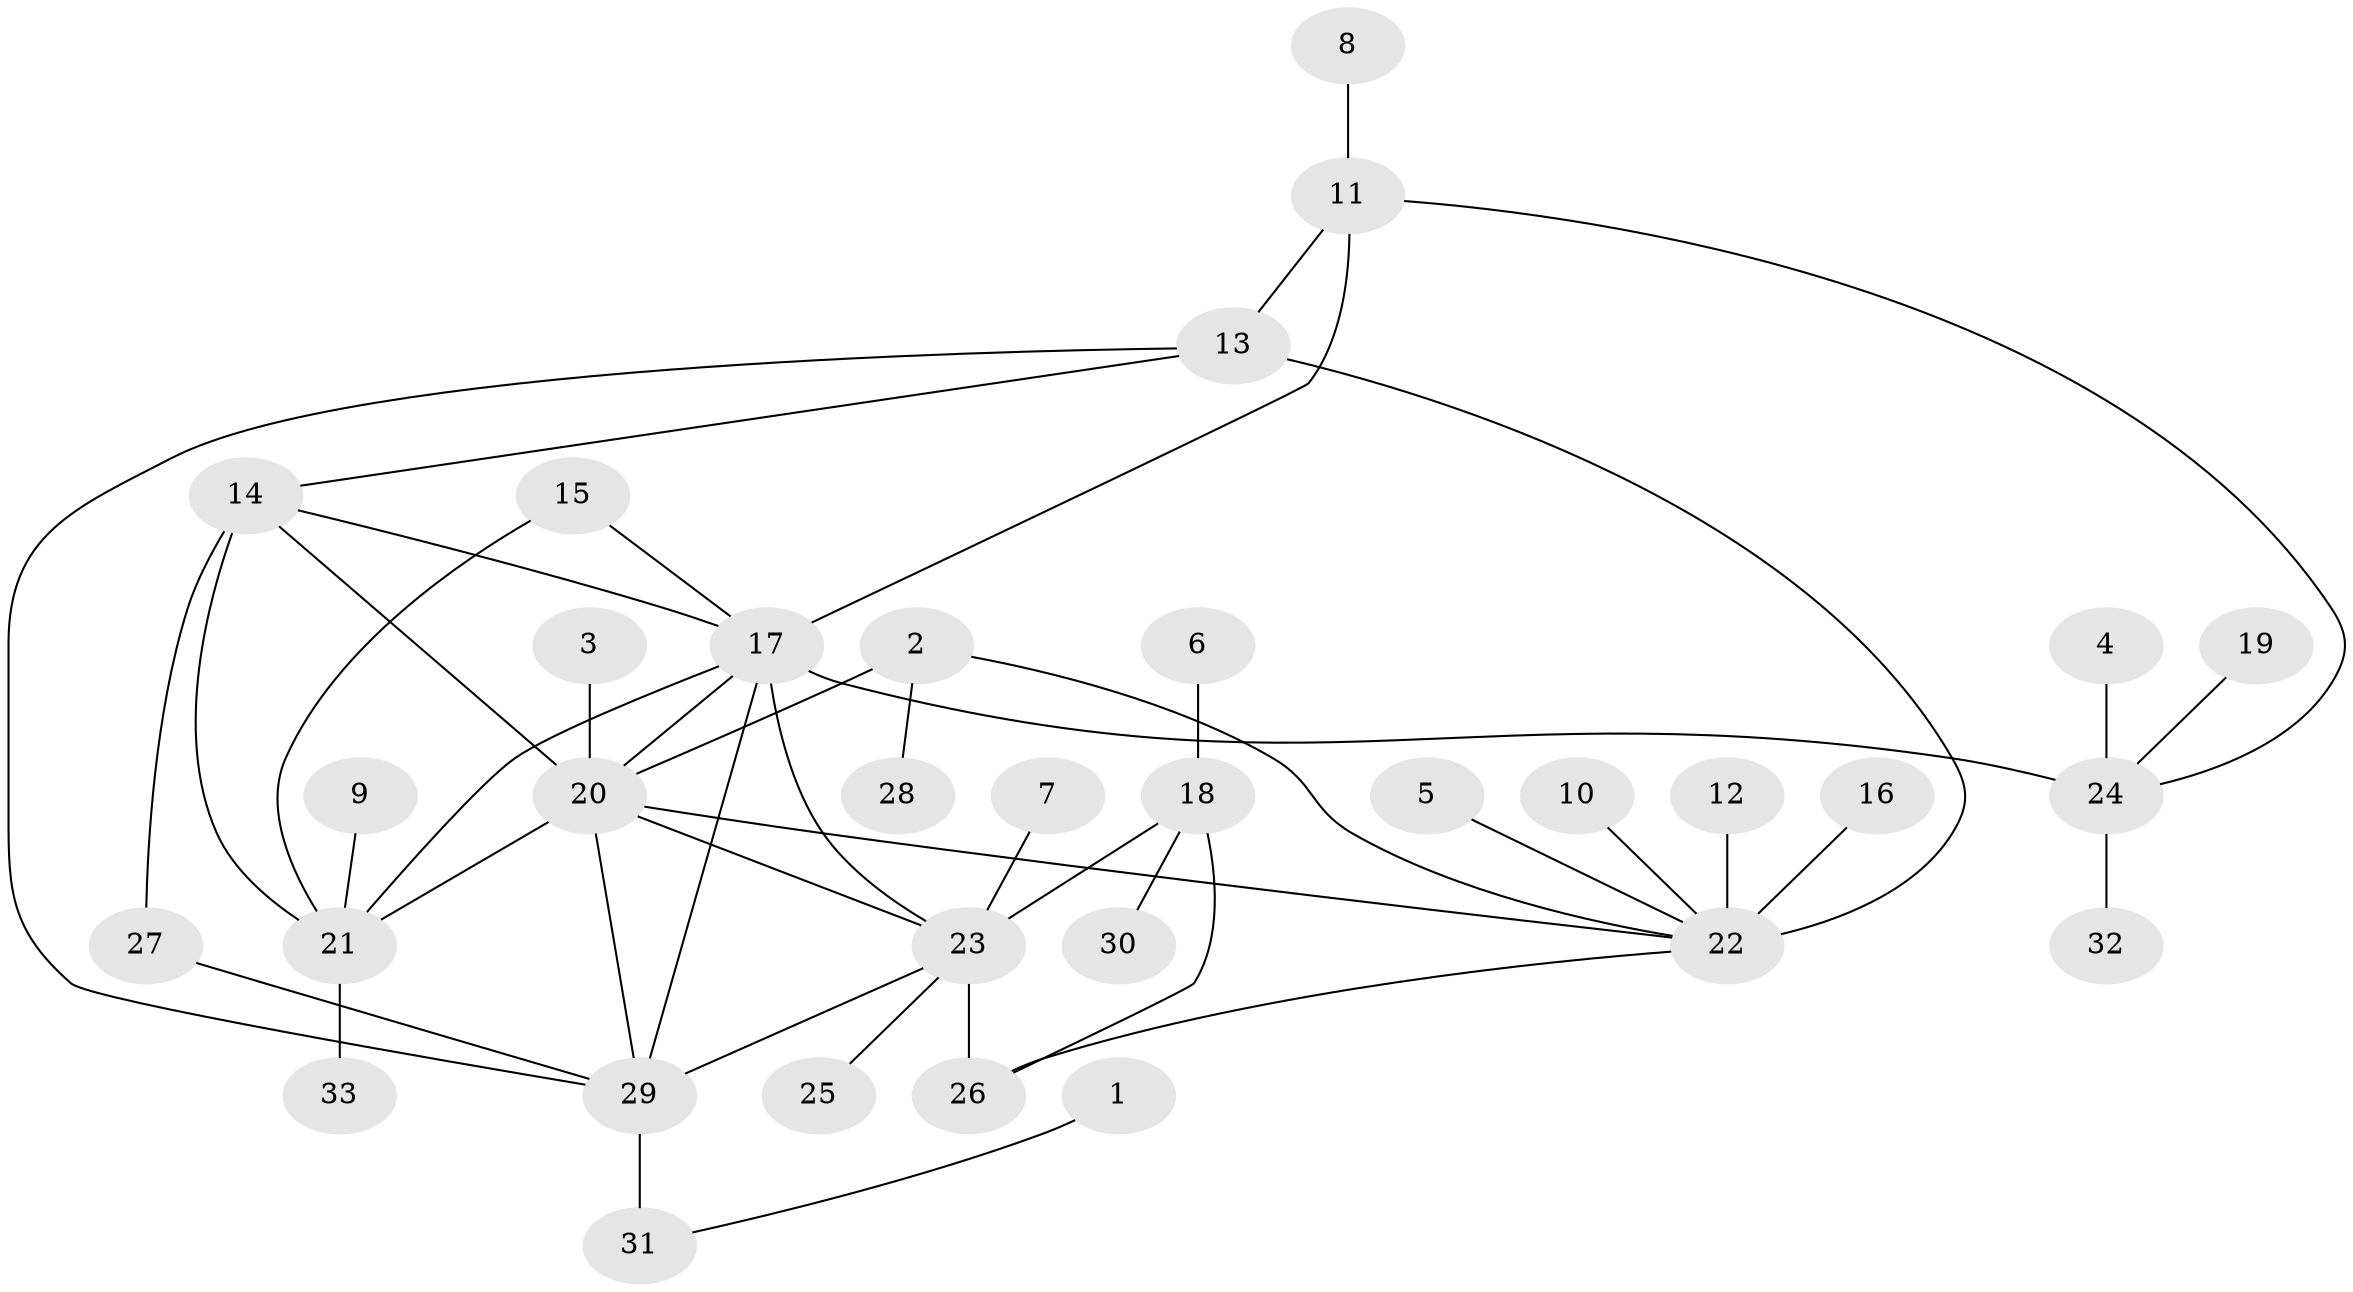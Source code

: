 // original degree distribution, {11: 0.018867924528301886, 4: 0.05660377358490566, 7: 0.02830188679245283, 9: 0.04716981132075472, 8: 0.018867924528301886, 6: 0.05660377358490566, 5: 0.009433962264150943, 14: 0.009433962264150943, 10: 0.009433962264150943, 2: 0.18867924528301888, 1: 0.5283018867924528, 3: 0.02830188679245283}
// Generated by graph-tools (version 1.1) at 2025/37/03/04/25 23:37:45]
// undirected, 33 vertices, 47 edges
graph export_dot {
  node [color=gray90,style=filled];
  1;
  2;
  3;
  4;
  5;
  6;
  7;
  8;
  9;
  10;
  11;
  12;
  13;
  14;
  15;
  16;
  17;
  18;
  19;
  20;
  21;
  22;
  23;
  24;
  25;
  26;
  27;
  28;
  29;
  30;
  31;
  32;
  33;
  1 -- 31 [weight=1.0];
  2 -- 20 [weight=1.0];
  2 -- 22 [weight=1.0];
  2 -- 28 [weight=1.0];
  3 -- 20 [weight=1.0];
  4 -- 24 [weight=1.0];
  5 -- 22 [weight=1.0];
  6 -- 18 [weight=1.0];
  7 -- 23 [weight=1.0];
  8 -- 11 [weight=1.0];
  9 -- 21 [weight=1.0];
  10 -- 22 [weight=1.0];
  11 -- 13 [weight=1.0];
  11 -- 17 [weight=3.0];
  11 -- 24 [weight=1.0];
  12 -- 22 [weight=1.0];
  13 -- 14 [weight=1.0];
  13 -- 22 [weight=4.0];
  13 -- 29 [weight=1.0];
  14 -- 17 [weight=1.0];
  14 -- 20 [weight=3.0];
  14 -- 21 [weight=3.0];
  14 -- 27 [weight=1.0];
  15 -- 17 [weight=1.0];
  15 -- 21 [weight=1.0];
  16 -- 22 [weight=1.0];
  17 -- 20 [weight=1.0];
  17 -- 21 [weight=2.0];
  17 -- 23 [weight=1.0];
  17 -- 24 [weight=3.0];
  17 -- 29 [weight=1.0];
  18 -- 23 [weight=3.0];
  18 -- 26 [weight=1.0];
  18 -- 30 [weight=1.0];
  19 -- 24 [weight=1.0];
  20 -- 21 [weight=1.0];
  20 -- 22 [weight=1.0];
  20 -- 23 [weight=2.0];
  20 -- 29 [weight=1.0];
  21 -- 33 [weight=1.0];
  22 -- 26 [weight=1.0];
  23 -- 25 [weight=1.0];
  23 -- 26 [weight=3.0];
  23 -- 29 [weight=1.0];
  24 -- 32 [weight=1.0];
  27 -- 29 [weight=1.0];
  29 -- 31 [weight=6.0];
}
